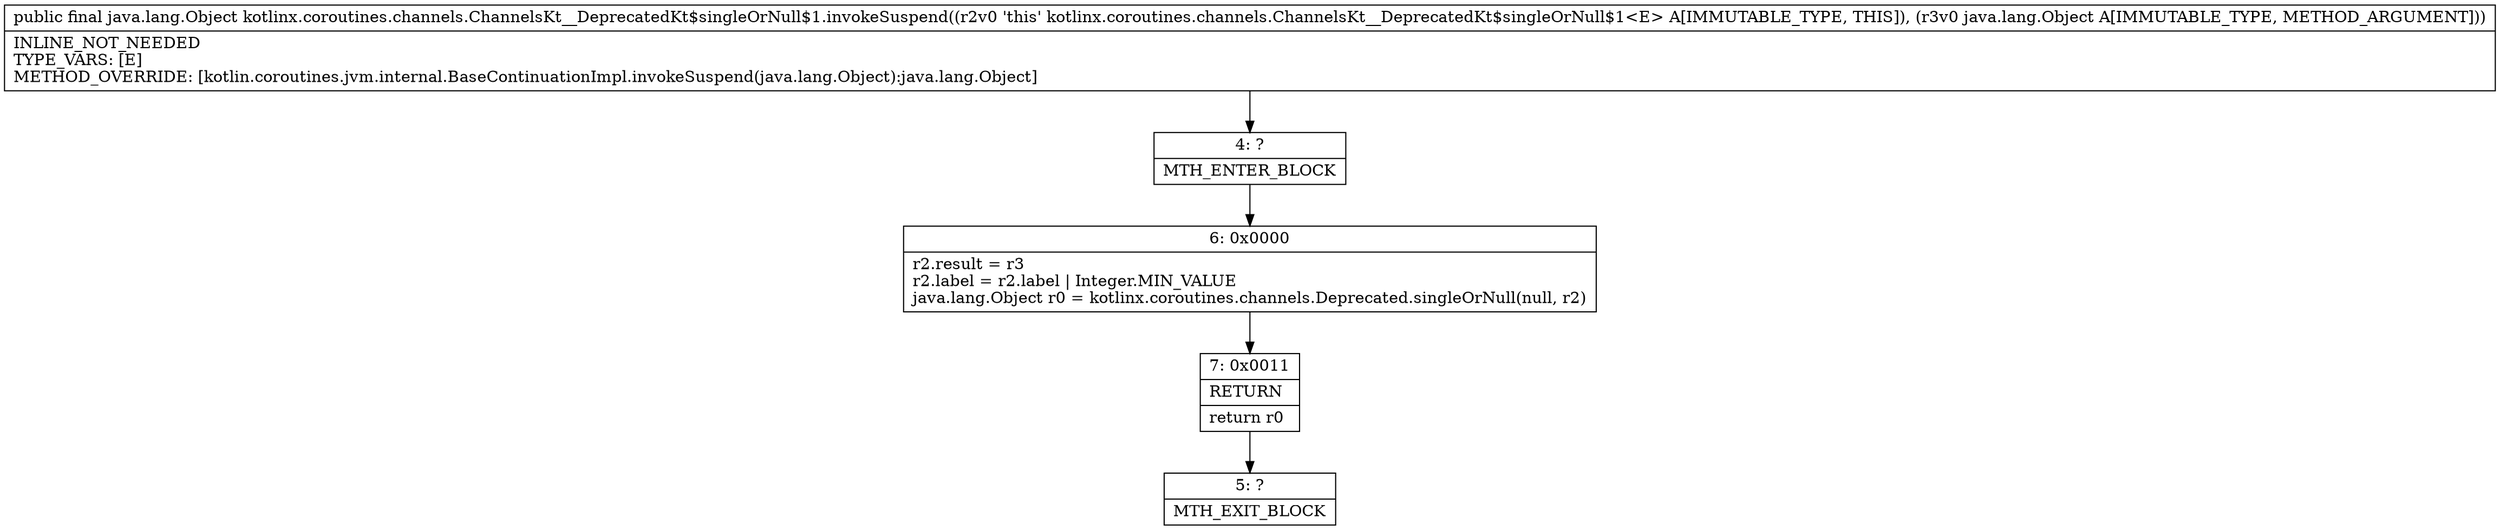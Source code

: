digraph "CFG forkotlinx.coroutines.channels.ChannelsKt__DeprecatedKt$singleOrNull$1.invokeSuspend(Ljava\/lang\/Object;)Ljava\/lang\/Object;" {
Node_4 [shape=record,label="{4\:\ ?|MTH_ENTER_BLOCK\l}"];
Node_6 [shape=record,label="{6\:\ 0x0000|r2.result = r3\lr2.label = r2.label \| Integer.MIN_VALUE\ljava.lang.Object r0 = kotlinx.coroutines.channels.Deprecated.singleOrNull(null, r2)\l}"];
Node_7 [shape=record,label="{7\:\ 0x0011|RETURN\l|return r0\l}"];
Node_5 [shape=record,label="{5\:\ ?|MTH_EXIT_BLOCK\l}"];
MethodNode[shape=record,label="{public final java.lang.Object kotlinx.coroutines.channels.ChannelsKt__DeprecatedKt$singleOrNull$1.invokeSuspend((r2v0 'this' kotlinx.coroutines.channels.ChannelsKt__DeprecatedKt$singleOrNull$1\<E\> A[IMMUTABLE_TYPE, THIS]), (r3v0 java.lang.Object A[IMMUTABLE_TYPE, METHOD_ARGUMENT]))  | INLINE_NOT_NEEDED\lTYPE_VARS: [E]\lMETHOD_OVERRIDE: [kotlin.coroutines.jvm.internal.BaseContinuationImpl.invokeSuspend(java.lang.Object):java.lang.Object]\l}"];
MethodNode -> Node_4;Node_4 -> Node_6;
Node_6 -> Node_7;
Node_7 -> Node_5;
}

